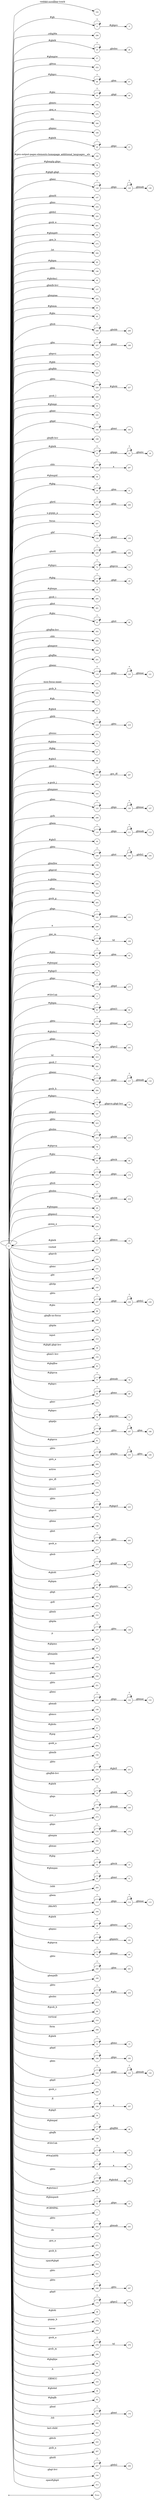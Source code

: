 digraph NFA {
  rankdir=LR;
  node [shape=circle, fontsize=10];
  __start [shape=point, label=""];
  __start -> None;
  21 [label="21"];
  102 [label="102"];
  8 [label="8"];
  75 [label="75"];
  298 [label="298"];
  25 [label="25"];
  9 [label="9"];
  57 [label="57"];
  252 [label="252"];
  66 [label="66"];
  89 [label="89"];
  166 [label="166"];
  275 [label="275"];
  306 [label="306"];
  189 [label="189"];
  20 [label="20"];
  100 [label="100"];
  114 [label="114"];
  58 [label="58"];
  35 [label="35"];
  128 [label="128"];
  147 [label="147"];
  254 [label="254"];
  220 [label="220"];
  281 [label="281"];
  54 [label="54"];
  272 [label="272"];
  294 [label="294"];
  60 [label="60"];
  146 [label="146"];
  40 [label="40"];
  96 [label="96"];
  157 [label="157"];
  162 [label="162"];
  115 [label="115"];
  45 [label="45"];
  85 [label="85"];
  208 [label="208"];
  216 [label="216"];
  167 [label="167"];
  195 [label="195"];
  10 [label="10"];
  203 [label="203"];
  168 [label="168"];
  225 [label="225"];
  226 [label="226"];
  289 [label="289"];
  129 [label="129"];
  55 [label="55"];
  132 [label="132"];
  165 [label="165"];
  182 [label="182"];
  199 [label="199"];
  121 [label="121"];
  64 [label="64"];
  22 [label="22"];
  123 [label="123"];
  239 [label="239"];
  296 [label="296"];
  56 [label="56"];
  140 [label="140"];
  30 [label="30"];
  205 [label="205"];
  233 [label="233"];
  241 [label="241"];
  51 [label="51"];
  301 [label="301"];
  307 [label="307"];
  134 [label="134"];
  259 [label="259"];
  72 [label="72"];
  28 [label="28"];
  59 [label="59"];
  285 [label="285"];
  80 [label="80"];
  261 [label="261"];
  95 [label="95"];
  202 [label="202"];
  238 [label="238"];
  295 [label="295"];
  164 [label="164"];
  183 [label="183"];
  201 [label="201"];
  119 [label="119"];
  101 [label="101"];
  94 [label="94"];
  268 [label="268"];
  7 [label="7"];
  87 [label="87"];
  218 [label="218"];
  253 [label="253"];
  11 [label="11"];
  27 [label="27"];
  86 [label="86"];
  188 [label="188"];
  286 [label="286"];
  302 [label="302"];
  163 [label="163"];
  125 [label="125"];
  266 [label="266"];
  110 [label="110"];
  44 [label="44"];
  71 [label="71"];
  219 [label="219"];
  248 [label="248"];
  158 [label="158"];
  194 [label="194"];
  300 [label="300"];
  304 [label="304"];
  283 [label="283"];
  141 [label="141"];
  299 [label="299"];
  247 [label="247"];
  33 [label="33"];
  108 [label="108"];
  91 [label="91"];
  46 [label="46"];
  37 [label="37"];
  124 [label="124"];
  92 [label="92"];
  176 [label="176"];
  48 [label="48"];
  107 [label="107"];
  2 [label="2"];
  61 [label="61"];
  244 [label="244"];
  42 [label="42"];
  180 [label="180"];
  315 [label="315"];
  282 [label="282"];
  116 [label="116"];
  62 [label="62"];
  120 [label="120"];
  236 [label="236"];
  142 [label="142"];
  284 [label="284"];
  13 [label="13"];
  74 [label="74"];
  197 [label="197"];
  6 [label="6"];
  223 [label="223"];
  215 [label="215"];
  76 [label="76"];
  93 [label="93"];
  172 [label="172"];
  207 [label="207"];
  213 [label="213"];
  49 [label="49"];
  249 [label="249"];
  192 [label="192"];
  270 [label="270"];
  14 [label="14"];
  317 [label="317"];
  193 [label="193"];
  151 [label="151"];
  217 [label="217"];
  145 [label="145"];
  250 [label="250"];
  73 [label="73"];
  237 [label="237"];
  88 [label="88"];
  200 [label="200"];
  136 [label="136"];
  310 [label="310"];
  36 [label="36"];
  90 [label="90"];
  155 [label="155"];
  83 [label="83"];
  77 [label="77"];
  68 [label="68"];
  209 [label="209"];
  255 [label="255"];
  31 [label="31"];
  70 [label="70"];
  227 [label="227"];
  287 [label="287"];
  69 [label="69"];
  186 [label="186"];
  258 [label="258"];
  206 [label="206"];
  81 [label="81"];
  231 [label="231"];
  234 [label="234"];
  269 [label="269"];
  118 [label="118"];
  303 [label="303"];
  276 [label="276"];
  154 [label="154"];
  224 [label="224"];
  111 [label="111"];
  196 [label="196"];
  148 [label="148"];
  262 [label="262"];
  277 [label="277"];
  210 [label="210"];
  170 [label="170"];
  127 [label="127"];
  109 [label="109"];
  43 [label="43"];
  63 [label="63"];
  143 [label="143"];
  265 [label="265"];
  153 [label="153"];
  137 [label="137"];
  312 [label="312"];
  4 [label="4"];
  65 [label="65"];
  138 [label="138"];
  159 [label="159"];
  214 [label="214"];
  305 [label="305"];
  53 [label="53"];
  256 [label="256"];
  279 [label="279"];
  133 [label="133"];
  251 [label="251"];
  131 [label="131"];
  149 [label="149"];
  152 [label="152"];
  41 [label="41"];
  98 [label="98"];
  175 [label="175"];
  211 [label="211"];
  264 [label="264"];
  156 [label="156"];
  230 [label="230"];
  204 [label="204"];
  16 [label="16"];
  139 [label="139"];
  235 [label="235"];
  15 [label="15"];
  273 [label="273"];
  178 [label="178"];
  161 [label="161"];
  150 [label="150"];
  32 [label="32"];
  50 [label="50"];
  293 [label="293"];
  113 [label="113"];
  104 [label="104"];
  18 [label="18"];
  130 [label="130"];
  190 [label="190"];
  260 [label="260"];
  79 [label="79"];
  240 [label="240"];
  67 [label="67"];
  160 [label="160"];
  232 [label="232"];
  263 [label="263"];
  212 [label="212"];
  99 [label="99"];
  316 [label="316"];
  112 [label="112"];
  308 [label="308"];
  191 [label="191"];
  12 [label="12"];
  184 [label="184"];
  17 [label="17"];
  122 [label="122"];
  171 [label="171"];
  280 [label="280"];
  106 [label="106"];
  26 [label="26"];
  179 [label="179"];
  34 [label="34"];
  47 [label="47"];
  198 [label="198"];
  3 [label="3"];
  126 [label="126"];
  5 [label="5"];
  228 [label="228"];
  97 [label="97"];
  181 [label="181"];
  52 [label="52"];
  1 [label="1"];
  243 [label="243"];
  19 [label="19"];
  242 [label="242"];
  135 [label="135"];
  105 [label="105"];
  271 [label="271"];
  288 [label="288"];
  314 [label="314"];
  221 [label="221"];
  245 [label="245"];
  229 [label="229"];
  297 [label="297"];
  246 [label="246"];
  174 [label="174"];
  117 [label="117"];
  38 [label="38"];
  274 [label="274"];
  78 [label="78"];
  173 [label="173"];
  309 [label="309"];
  278 [label="278"];
  0 [label="0"];
  290 [label="290"];
  177 [label="177"];
  84 [label="84"];
  291 [label="291"];
  103 [label="103"];
  23 [label="23"];
  39 [label="39"];
  82 [label="82"];
  169 [label="169"];
  187 [label="187"];
  292 [label="292"];
  311 [label="311"];
  185 [label="185"];
  222 [label="222"];
  267 [label="267"];
  24 [label="24"];
  257 [label="257"];
  144 [label="144"];
  313 [label="313"];
  29 [label="29"];
  { node [shape=doublecircle]; 1 2 4 6 7 9 10 11 13 15 17 19 21 24 26 27 29 31 33 34 35 36 37 38 39 40 41 42 43 44 45 46 48 49 51 53 54 55 56 57 58 59 60 62 64 65 67 69 71 73 75 76 78 80 81 82 83 84 85 86 87 88 90 92 94 96 97 98 99 100 101 102 103 104 105 107 109 112 115 118 121 124 127 130 133 135 136 138 140 142 143 144 145 146 147 148 149 150 151 152 153 154 155 156 157 158 159 160 161 162 163 164 165 166 168 170 171 173 175 177 179 181 183 185 188 189 191 192 193 194 195 196 197 198 199 200 201 202 203 204 206 207 209 211 212 214 216 217 219 220 221 222 223 225 227 229 231 233 236 239 241 243 245 247 250 251 252 253 254 255 256 258 260 261 263 264 265 266 267 268 269 270 271 272 273 274 275 276 277 279 280 281 282 283 284 285 287 288 289 290 291 292 293 294 295 297 298 299 300 301 302 303 304 305 306 307 308 309 310 311 312 313 314 315 316 317 }
  0 -> 0 [label="*"];
  0 -> 1 [label="#GBMPAL"];
  0 -> 2 [label="#SIvCob"];
  0 -> 3 [label="#SIvCob"];
  3 -> 3 [label="*"];
  3 -> 4 [label="a"];
  0 -> 5 [label="#WqQANb"];
  5 -> 5 [label="*"];
  5 -> 6 [label="a"];
  0 -> 7 [label="#gb"];
  0 -> 8 [label="#gb"];
  8 -> 8 [label="*"];
  8 -> 9 [label="#gbprc"];
  0 -> 10 [label="#gbb"];
  0 -> 11 [label="#gbbw"];
  0 -> 12 [label="#gbd4"];
  12 -> 12 [label="*"];
  12 -> 13 [label=".gbmc"];
  0 -> 14 [label="#gbd4"];
  14 -> 14 [label="*"];
  14 -> 15 [label=".gbmcc"];
  0 -> 16 [label="#gbd4"];
  16 -> 16 [label="*"];
  16 -> 17 [label=".gbmh"];
  0 -> 18 [label="#gbd4"];
  18 -> 18 [label="*"];
  18 -> 19 [label=".gbmtc"];
  0 -> 20 [label="#gbd4"];
  20 -> 20 [label="*"];
  20 -> 21 [label=".gbpc"];
  0 -> 22 [label="#gbd4"];
  22 -> 22 [label="*"];
  22 -> 23 [label=".gbpgs"];
  23 -> 23 [label="*"];
  23 -> 24 [label=".gbmtc"];
  0 -> 25 [label="#gbd4"];
  25 -> 25 [label="*"];
  25 -> 26 [label=".gbsbic"];
  0 -> 27 [label="#gbg"];
  0 -> 28 [label="#gbg"];
  28 -> 28 [label="*"];
  28 -> 29 [label=".gbgt"];
  0 -> 30 [label="#gbg"];
  30 -> 30 [label="*"];
  30 -> 31 [label=".gbm"];
  0 -> 32 [label="#gbg"];
  32 -> 32 [label="*"];
  32 -> 33 [label=".gbtcb"];
  0 -> 34 [label="#gbg5"];
  0 -> 35 [label="#gbg6.gbgt"];
  0 -> 36 [label="#gbg6.gbgt-hvr"];
  0 -> 37 [label="#gbgs5"];
  0 -> 38 [label="#gbi4i"];
  0 -> 39 [label="#gbi4id"];
  0 -> 40 [label="#gbi4m1"];
  0 -> 41 [label="#gbi4s"];
  0 -> 42 [label="#gbi4s1"];
  0 -> 43 [label="#gbi4t"];
  0 -> 44 [label="#gbi5"];
  0 -> 45 [label="#gbmm"];
  0 -> 46 [label="#gbmpal"];
  0 -> 47 [label="#gbmpal"];
  47 -> 47 [label="*"];
  47 -> 48 [label=".gbqfbb"];
  0 -> 49 [label="#gbmpas"];
  0 -> 50 [label="#gbmpas"];
  50 -> 50 [label="*"];
  50 -> 51 [label=".gbmt"];
  0 -> 52 [label="#gbmpasb"];
  52 -> 52 [label="*"];
  52 -> 53 [label=".gbps"];
  0 -> 54 [label="#gbmpdv"];
  0 -> 55 [label="#gbmpi"];
  0 -> 56 [label="#gbmpid"];
  0 -> 57 [label="#gbmpiw"];
  0 -> 58 [label="#gbmplp.gbps"];
  0 -> 59 [label="#gbmps"];
  0 -> 60 [label="#gbpm"];
  0 -> 61 [label="#gbpm"];
  61 -> 61 [label="*"];
  61 -> 62 [label=".gbml1"];
  0 -> 63 [label="#gbpm"];
  63 -> 63 [label="*"];
  63 -> 64 [label=".gbpmtc"];
  0 -> 65 [label="#gbpms"];
  0 -> 66 [label="#gbprc"];
  66 -> 66 [label="*"];
  66 -> 67 [label=".gbm"];
  0 -> 68 [label="#gbprc"];
  68 -> 68 [label="*"];
  68 -> 69 [label=".gbmc"];
  0 -> 70 [label="#gbprc"];
  70 -> 70 [label="*"];
  70 -> 71 [label=".gbprcbc"];
  0 -> 72 [label="#gbprc"];
  72 -> 72 [label="*"];
  72 -> 73 [label=".gbprcx"];
  0 -> 74 [label="#gbprc"];
  74 -> 74 [label="*"];
  74 -> 75 [label=".gbprcx.gbgt-hvr"];
  0 -> 76 [label="#gbprca"];
  0 -> 77 [label="#gbprca"];
  77 -> 77 [label="*"];
  77 -> 78 [label=".gbmab"];
  0 -> 79 [label="#gbprca"];
  79 -> 79 [label="*"];
  79 -> 80 [label=".gbmac"];
  0 -> 81 [label="#gbprcs"];
  0 -> 82 [label="#gbqfb"];
  0 -> 83 [label="#gbqfbw"];
  0 -> 84 [label="#gbqfqw"];
  0 -> 85 [label="#gbs"];
  0 -> 86 [label="#gbx3"];
  0 -> 87 [label="#gbx4"];
  0 -> 88 [label="#gbz"];
  0 -> 89 [label="#gbz"];
  89 -> 89 [label="*"];
  89 -> 90 [label=".gbgt"];
  0 -> 91 [label="#gbz"];
  91 -> 91 [label="*"];
  91 -> 92 [label=".gbm"];
  0 -> 93 [label="#gbz"];
  93 -> 93 [label="*"];
  93 -> 94 [label=".gbtcb"];
  0 -> 95 [label="#gbz"];
  95 -> 95 [label="*"];
  95 -> 96 [label=".gbzt"];
  0 -> 97 [label="#gbztms1"];
  0 -> 98 [label="#gog"];
  0 -> 99 [label="#gssb_b"];
  0 -> 100 [label="#gws-output-pages-elements-homepage_additional_languages__als"];
  0 -> 101 [label="-moz-focus-inner"];
  0 -> 102 [label="-webkit-scrollbar-track"];
  0 -> 103 [label=".GBMCC"];
  0 -> 104 [label=".H6sW5"];
  0 -> 105 [label=".ds"];
  0 -> 106 [label=".fl"];
  106 -> 106 [label="*"];
  106 -> 107 [label="a"];
  0 -> 108 [label=".gac_m"];
  108 -> 108 [label="*"];
  108 -> 109 [label="td"];
  0 -> 110 [label=".gbem"];
  110 -> 110 [label="*"];
  110 -> 111 [label=".gbgs"];
  111 -> 111 [label="*"];
  111 -> 112 [label=".gbmab"];
  0 -> 113 [label=".gbem"];
  113 -> 113 [label="*"];
  113 -> 114 [label=".gbgs"];
  114 -> 114 [label="*"];
  114 -> 115 [label=".gbmac"];
  0 -> 116 [label=".gbemi"];
  116 -> 116 [label="*"];
  116 -> 117 [label=".gbgs"];
  117 -> 117 [label="*"];
  117 -> 118 [label=".gbmab"];
  0 -> 119 [label=".gbemi"];
  119 -> 119 [label="*"];
  119 -> 120 [label=".gbgs"];
  120 -> 120 [label="*"];
  120 -> 121 [label=".gbmac"];
  0 -> 122 [label=".gbes"];
  122 -> 122 [label="*"];
  122 -> 123 [label=".gbgs"];
  123 -> 123 [label="*"];
  123 -> 124 [label=".gbmab"];
  0 -> 125 [label=".gbes"];
  125 -> 125 [label="*"];
  125 -> 126 [label=".gbgs"];
  126 -> 126 [label="*"];
  126 -> 127 [label=".gbmac"];
  0 -> 128 [label=".gbesi"];
  128 -> 128 [label="*"];
  128 -> 129 [label=".gbgs"];
  129 -> 129 [label="*"];
  129 -> 130 [label=".gbmab"];
  0 -> 131 [label=".gbesi"];
  131 -> 131 [label="*"];
  131 -> 132 [label=".gbgs"];
  132 -> 132 [label="*"];
  132 -> 133 [label=".gbmac"];
  0 -> 134 [label=".gbf"];
  134 -> 134 [label="*"];
  134 -> 135 [label=".gbmt"];
  0 -> 136 [label=".gbg4a"];
  0 -> 137 [label=".gbg4a"];
  137 -> 137 [label="*"];
  137 -> 138 [label=".gbts"];
  0 -> 139 [label=".gbgs"];
  139 -> 139 [label="*"];
  139 -> 140 [label=".gbmab"];
  0 -> 141 [label=".gbgs"];
  141 -> 141 [label="*"];
  141 -> 142 [label=".gbmac"];
  0 -> 143 [label=".gbgt"];
  0 -> 144 [label=".gbgt-hvr"];
  0 -> 145 [label=".gbi4p"];
  0 -> 146 [label=".gbm"];
  0 -> 147 [label=".gbm0l"];
  0 -> 148 [label=".gbma"];
  0 -> 149 [label=".gbmab"];
  0 -> 150 [label=".gbmac"];
  0 -> 151 [label=".gbmc"];
  0 -> 152 [label=".gbmcc"];
  0 -> 153 [label=".gbmh"];
  0 -> 154 [label=".gbml1"];
  0 -> 155 [label=".gbml1-hvr"];
  0 -> 156 [label=".gbmlb"];
  0 -> 157 [label=".gbmlb-hvr"];
  0 -> 158 [label=".gbmlbw"];
  0 -> 159 [label=".gbmpala"];
  0 -> 160 [label=".gbmpalb"];
  0 -> 161 [label=".gbmpia"];
  0 -> 162 [label=".gbmpiaa"];
  0 -> 163 [label=".gbmpiaw"];
  0 -> 164 [label=".gbmpnw"];
  0 -> 165 [label=".gbmt"];
  0 -> 166 [label=".gbmtc"];
  0 -> 167 [label=".gbn"];
  167 -> 167 [label="*"];
  167 -> 168 [label=".gbmt"];
  0 -> 169 [label=".gbnd"];
  169 -> 169 [label="*"];
  169 -> 170 [label=".gbmt"];
  0 -> 171 [label=".gbp0"];
  0 -> 172 [label=".gbp0"];
  172 -> 172 [label="*"];
  172 -> 173 [label=".gbps"];
  0 -> 174 [label=".gbp0"];
  174 -> 174 [label="*"];
  174 -> 175 [label=".gbps2"];
  0 -> 176 [label=".gbpc"];
  176 -> 176 [label="*"];
  176 -> 177 [label=".gbpd"];
  0 -> 178 [label=".gbpc"];
  178 -> 178 [label="*"];
  178 -> 179 [label=".gbps"];
  0 -> 180 [label=".gbpc"];
  180 -> 180 [label="*"];
  180 -> 181 [label=".gbps2"];
  0 -> 182 [label=".gbpd"];
  182 -> 182 [label="*"];
  182 -> 183 [label=".gbmt"];
  0 -> 184 [label=".gbpd"];
  184 -> 184 [label="*"];
  184 -> 185 [label=".gbps"];
  0 -> 186 [label=".gbpdjs"];
  186 -> 186 [label="*"];
  186 -> 187 [label=".gbto"];
  187 -> 187 [label="*"];
  187 -> 188 [label=".gbm"];
  0 -> 189 [label=".gbpmc"];
  0 -> 190 [label=".gbpmc"];
  190 -> 190 [label="*"];
  190 -> 191 [label=".gbpmtc"];
  0 -> 192 [label=".gbpms2"];
  0 -> 193 [label=".gbprcb"];
  0 -> 194 [label=".gbprcd"];
  0 -> 195 [label=".gbprci"];
  0 -> 196 [label=".gbprct"];
  0 -> 197 [label=".gbps2"];
  0 -> 198 [label=".gbqfb"];
  0 -> 199 [label=".gbqfb-hvr"];
  0 -> 200 [label=".gbqfb-no-focus"];
  0 -> 201 [label=".gbqfba"];
  0 -> 202 [label=".gbqfba-hvr"];
  0 -> 203 [label=".gbqfbb"];
  0 -> 204 [label=".gbqfbb-hvr"];
  0 -> 205 [label=".gbrtl"];
  205 -> 205 [label="*"];
  205 -> 206 [label=".gbm"];
  0 -> 207 [label=".gbsb"];
  0 -> 208 [label=".gbsb"];
  208 -> 208 [label="*"];
  208 -> 209 [label=".gbsbb"];
  0 -> 210 [label=".gbsb"];
  210 -> 210 [label="*"];
  210 -> 211 [label=".gbsbt"];
  0 -> 212 [label=".gbsbic"];
  0 -> 213 [label=".gbsbis"];
  213 -> 213 [label="*"];
  213 -> 214 [label=".gbsbb"];
  0 -> 215 [label=".gbsbis"];
  215 -> 215 [label="*"];
  215 -> 216 [label=".gbsbt"];
  0 -> 217 [label=".gbt"];
  0 -> 218 [label=".gbtb"];
  218 -> 218 [label="*"];
  218 -> 219 [label=".gbts"];
  0 -> 220 [label=".gbtb2"];
  0 -> 221 [label=".gbtc"];
  0 -> 222 [label=".gbtcb"];
  0 -> 223 [label=".gbto"];
  0 -> 224 [label=".gbto"];
  224 -> 224 [label="*"];
  224 -> 225 [label="#gbgs5"];
  0 -> 226 [label=".gbto"];
  226 -> 226 [label="*"];
  226 -> 227 [label="#gbi4i"];
  0 -> 228 [label=".gbto"];
  228 -> 228 [label="*"];
  228 -> 229 [label="#gbi4id"];
  0 -> 230 [label=".gbto"];
  230 -> 230 [label="*"];
  230 -> 231 [label="#gbi5"];
  0 -> 232 [label=".gbto"];
  232 -> 232 [label="*"];
  232 -> 233 [label="#gbs"];
  0 -> 234 [label=".gbto"];
  234 -> 234 [label="*"];
  234 -> 235 [label=".gbg4a"];
  235 -> 235 [label="*"];
  235 -> 236 [label=".gbts"];
  0 -> 237 [label=".gbto"];
  237 -> 237 [label="*"];
  237 -> 238 [label=".gbgt"];
  238 -> 238 [label="*"];
  238 -> 239 [label=".gbtb2"];
  0 -> 240 [label=".gbto"];
  240 -> 240 [label="*"];
  240 -> 241 [label=".gbm"];
  0 -> 242 [label=".gbto"];
  242 -> 242 [label="*"];
  242 -> 243 [label=".gbmab"];
  0 -> 244 [label=".gbto"];
  244 -> 244 [label="*"];
  244 -> 245 [label=".gbmac"];
  0 -> 246 [label=".gbto"];
  246 -> 246 [label="*"];
  246 -> 247 [label=".gbts"];
  0 -> 248 [label=".gbto"];
  248 -> 248 [label="*"];
  248 -> 249 [label=".gbzt"];
  249 -> 249 [label="*"];
  249 -> 250 [label=".gbtb2"];
  0 -> 251 [label=".gbts"];
  0 -> 252 [label=".gbtsa"];
  0 -> 253 [label=".gbxms"];
  0 -> 254 [label=".gbxo"];
  0 -> 255 [label=".gbxv"];
  0 -> 256 [label=".gbxx"];
  0 -> 257 [label=".gbz0l"];
  257 -> 257 [label="*"];
  257 -> 258 [label=".gbtb2"];
  0 -> 259 [label=".gbz0l"];
  259 -> 259 [label="*"];
  259 -> 260 [label=".gbts"];
  0 -> 261 [label=".gbzt"];
  0 -> 262 [label=".gbzt"];
  262 -> 262 [label="*"];
  262 -> 263 [label=".gbts"];
  0 -> 264 [label=".gsdd_a"];
  0 -> 265 [label=".gsfi"];
  0 -> 266 [label=".gsfs"];
  0 -> 267 [label=".gsib_a"];
  0 -> 268 [label=".gsib_b"];
  0 -> 269 [label=".gsls_a"];
  0 -> 270 [label=".gsmq_a"];
  0 -> 271 [label=".gsn_a"];
  0 -> 272 [label=".gsn_b"];
  0 -> 273 [label=".gsn_c"];
  0 -> 274 [label=".gspqs_b"];
  0 -> 275 [label=".gsq_a"];
  0 -> 276 [label=".gss_ifl"];
  0 -> 277 [label=".gssb_a"];
  0 -> 278 [label=".gssb_a"];
  278 -> 278 [label="*"];
  278 -> 279 [label="td"];
  0 -> 280 [label=".gssb_c"];
  0 -> 281 [label=".gssb_e"];
  0 -> 282 [label=".gssb_f"];
  0 -> 283 [label=".gssb_g"];
  0 -> 284 [label=".gssb_h"];
  0 -> 285 [label=".gssb_i"];
  0 -> 286 [label=".gssb_i"];
  286 -> 286 [label="*"];
  286 -> 287 [label=".gss_ifl"];
  0 -> 288 [label=".gssb_k"];
  0 -> 289 [label=".gssb_l"];
  0 -> 290 [label=".gssb_m"];
  0 -> 291 [label=".h"];
  0 -> 292 [label=".lsb"];
  0 -> 293 [label=".lsbb"];
  0 -> 294 [label=".lst"];
  0 -> 295 [label=".sblc"];
  0 -> 296 [label=".sblc"];
  296 -> 296 [label="*"];
  296 -> 297 [label="a"];
  0 -> 298 [label=".z4hgWe"];
  0 -> 299 [label="a"];
  0 -> 300 [label="a.gbiba"];
  0 -> 301 [label="a.gspqs_a"];
  0 -> 302 [label="a.gssb_j"];
  0 -> 303 [label="active"];
  0 -> 304 [label="after"];
  0 -> 305 [label="body"];
  0 -> 306 [label="em"];
  0 -> 307 [label="focus"];
  0 -> 308 [label="form"];
  0 -> 309 [label="hover"];
  0 -> 310 [label="input"];
  0 -> 311 [label="last-child"];
  0 -> 312 [label="p"];
  0 -> 313 [label="span#gbg4"];
  0 -> 314 [label="span#gbg6"];
  0 -> 315 [label="td"];
  0 -> 316 [label="vertical"];
  0 -> 317 [label="visited"];
}
